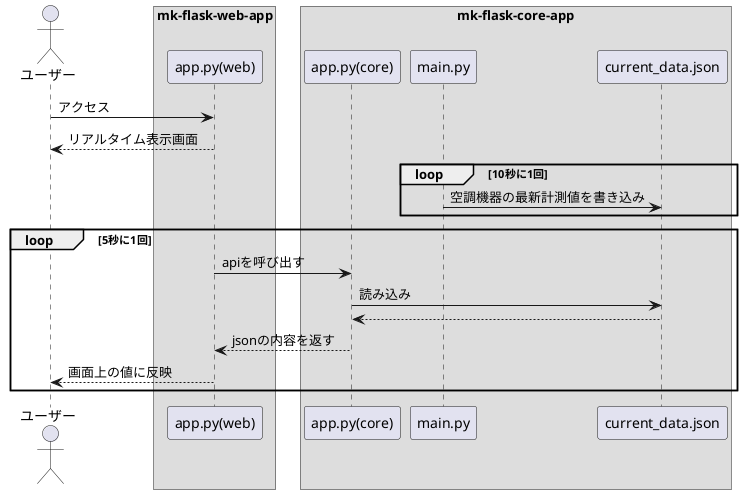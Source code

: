 @startuml リアルタイム表示画面の動作

actor "ユーザー"
box "mk-flask-web-app"
    participant "app.py(web)"
end box

box "mk-flask-core-app"
    participant "app.py(core)"
    participant "main.py"
    participant "current_data.json"
end box

"ユーザー" -> "app.py(web)" : アクセス
return リアルタイム表示画面

loop 10秒に1回
    "main.py" -> "current_data.json": 空調機器の最新計測値を書き込み
end

loop 5秒に1回
    "app.py(web)" -> "app.py(core)" : apiを呼び出す
        "app.py(core)" -> "current_data.json" : 読み込み
        return
    "app.py(core)" --> "app.py(web)": jsonの内容を返す
    "app.py(web)" --> "ユーザー": 画面上の値に反映
end

@enduml